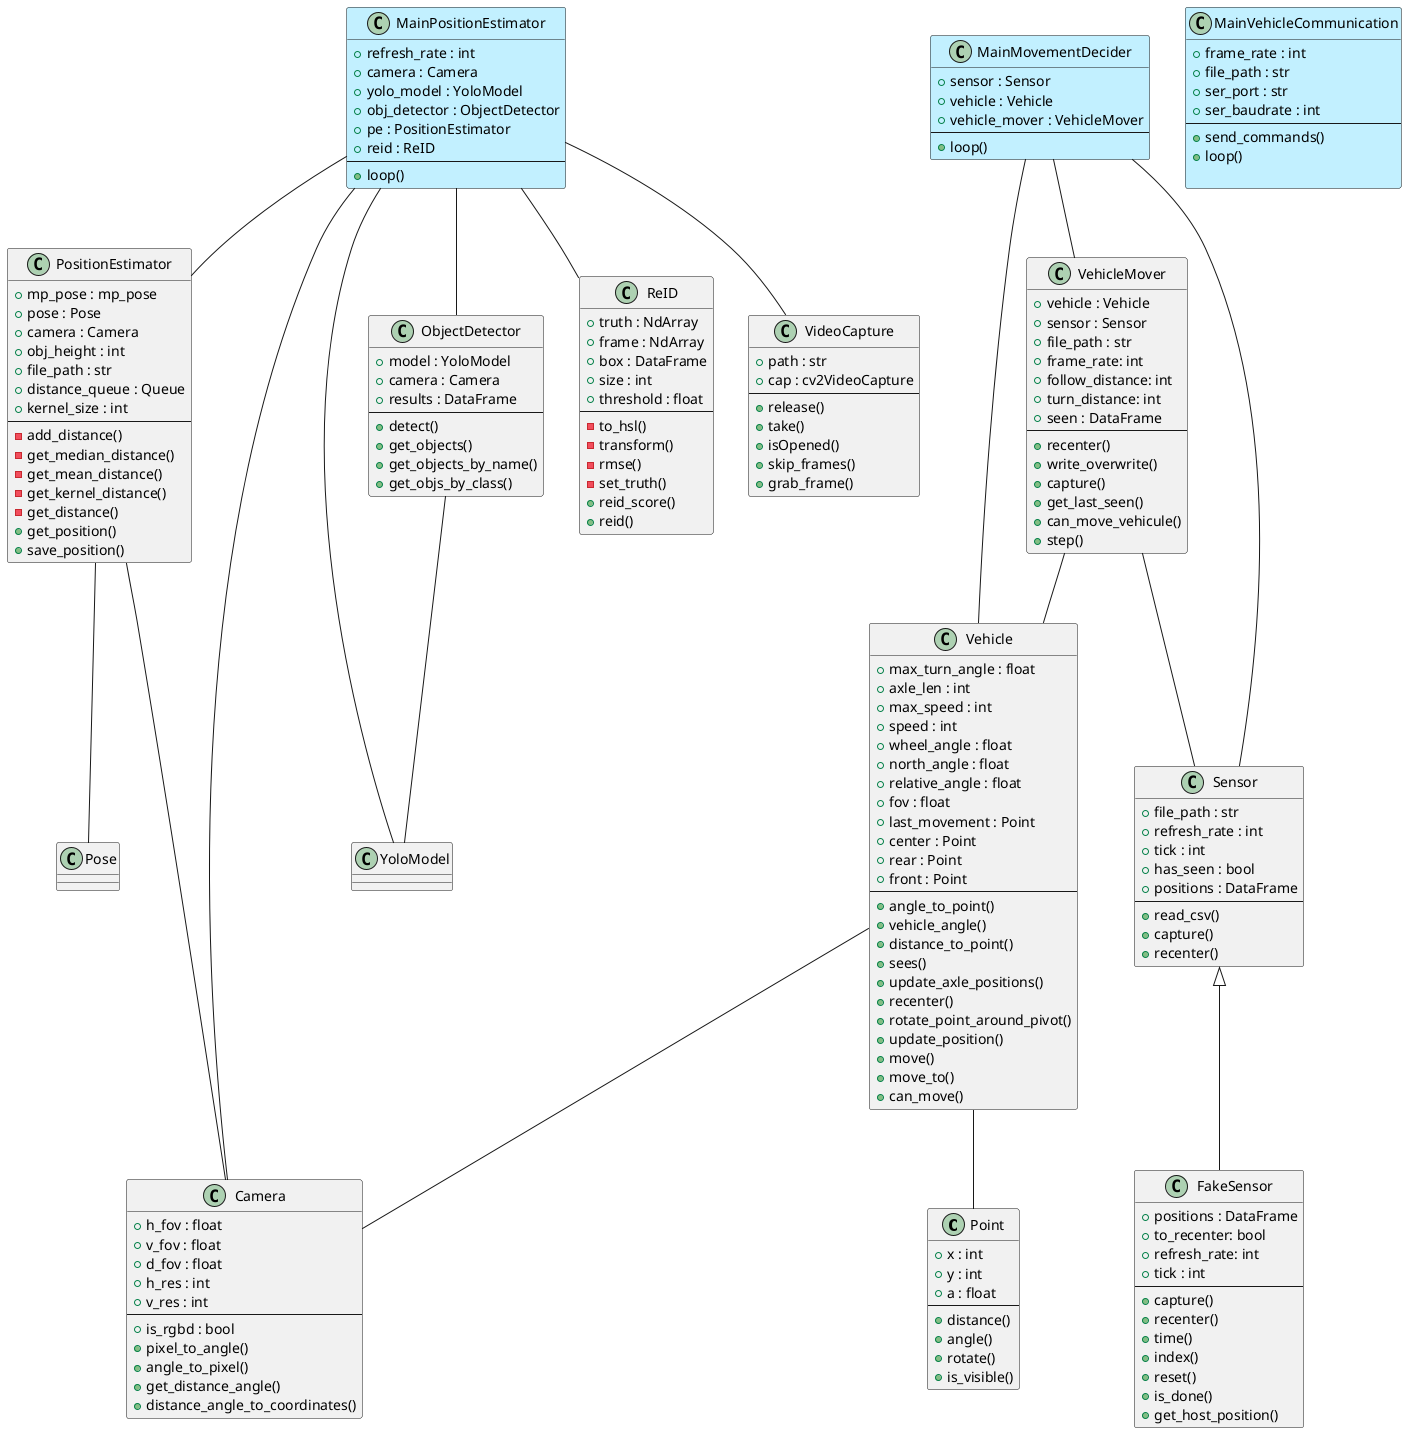 @startuml

class Point {
    + x : int
    + y : int 
    + a : float
    --
    + distance()
    + angle()
    + rotate()
    + is_visible()
}

class Camera {
    + h_fov : float
    + v_fov : float
    + d_fov : float
    + h_res : int
    + v_res : int
    --
    + is_rgbd : bool
    + pixel_to_angle()
    + angle_to_pixel()
    + get_distance_angle()
    + distance_angle_to_coordinates()
}

class FakeSensor {
    + positions : DataFrame
    + to_recenter: bool
    + refresh_rate: int
    + tick : int
    --
    + capture()
    + recenter()
    + time()
    + index()
    + reset()
    + is_done()
    + get_host_position()
}

class Sensor {
    + file_path : str
    + refresh_rate : int
    + tick : int
    + has_seen : bool
    + positions : DataFrame
    --
    + read_csv()
    + capture()
    + recenter()
}

class VehicleMover {
    + vehicle : Vehicle
    + sensor : Sensor
    + file_path : str
    + frame_rate: int
    + follow_distance: int
    + turn_distance: int
    + seen : DataFrame
    --
    + recenter()
    + write_overwrite()
    + capture()
    + get_last_seen()
    + can_move_vehicule()
    + step()
}

class Vehicle {
    + max_turn_angle : float
    + axle_len : int
    + max_speed : int
    + speed : int
    + wheel_angle : float
    + north_angle : float
    + relative_angle : float
    + fov : float
    + last_movement : Point
    + center : Point
    + rear : Point
    + front : Point
    --
    + angle_to_point()
    + vehicle_angle()
    + distance_to_point()
    + sees()
    + update_axle_positions()
    + recenter()
    + rotate_point_around_pivot()
    + update_position()
    + move()
    + move_to()
    + can_move()
}

class ObjectDetector {
    + model : YoloModel
    + camera : Camera
    + results : DataFrame
    --
    + detect()
    + get_objects()
    + get_objects_by_name()
    + get_objs_by_class()
}

class PositionEstimator {
    + mp_pose : mp_pose
    + pose : Pose
    + camera : Camera
    + obj_height : int
    + file_path : str
    + distance_queue : Queue
    + kernel_size : int
    --
    - add_distance()
    - get_median_distance()
    - get_mean_distance()
    - get_kernel_distance()
    - get_distance()
    + get_position()
    + save_position()
}

class ReID {
    + truth : NdArray
    + frame : NdArray
    + box : DataFrame
    + size : int
    + threshold : float
    --
    - to_hsl()
    - transform()
    - rmse()
    - set_truth()
    + reid_score()
    + reid()
}

class VideoCapture {
    + path : str
    + cap : cv2VideoCapture
    --
    + release()
    + take()
    + isOpened()
    + skip_frames()
    + grab_frame()
}

class MainPositionEstimator #APPLICATION {
    + refresh_rate : int
    + camera : Camera
    + yolo_model : YoloModel
    + obj_detector : ObjectDetector
    + pe : PositionEstimator
    + reid : ReID
    --
    + loop()
}

class MainMovementDecider #APPLICATION {
    + sensor : Sensor
    + vehicle : Vehicle
    + vehicle_mover : VehicleMover
    --
    + loop()
}

class MainVehicleCommunication #APPLICATION {
    + frame_rate : int
    + file_path : str
    + ser_port : str
    + ser_baudrate : int
    --
    + send_commands()
    + loop()

}

MainPositionEstimator -- VideoCapture
MainPositionEstimator -- YoloModel
MainPositionEstimator -- PositionEstimator
MainPositionEstimator -- Camera
MainPositionEstimator -- ObjectDetector
MainPositionEstimator -- ReID

MainMovementDecider -- Sensor
MainMovementDecider -- Vehicle
MainMovementDecider -- VehicleMover


Vehicle -- Point
Vehicle -- Camera
VehicleMover -- Vehicle
VehicleMover -- Sensor

PositionEstimator -- Camera
PositionEstimator -- Pose

ObjectDetector -- YoloModel

Sensor <|-- FakeSensor

MainPositionEstimator -[hidden] MainMovementDecider

@enduml